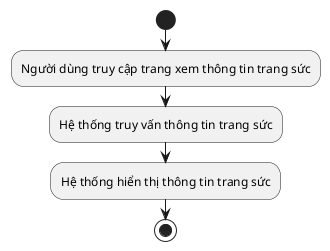 @startuml   
start
:Người dùng truy cập trang xem thông tin trang sức;
:Hệ thống truy vấn thông tin trang sức;
:Hệ thống hiển thị thông tin trang sức;
stop
@enduml 
